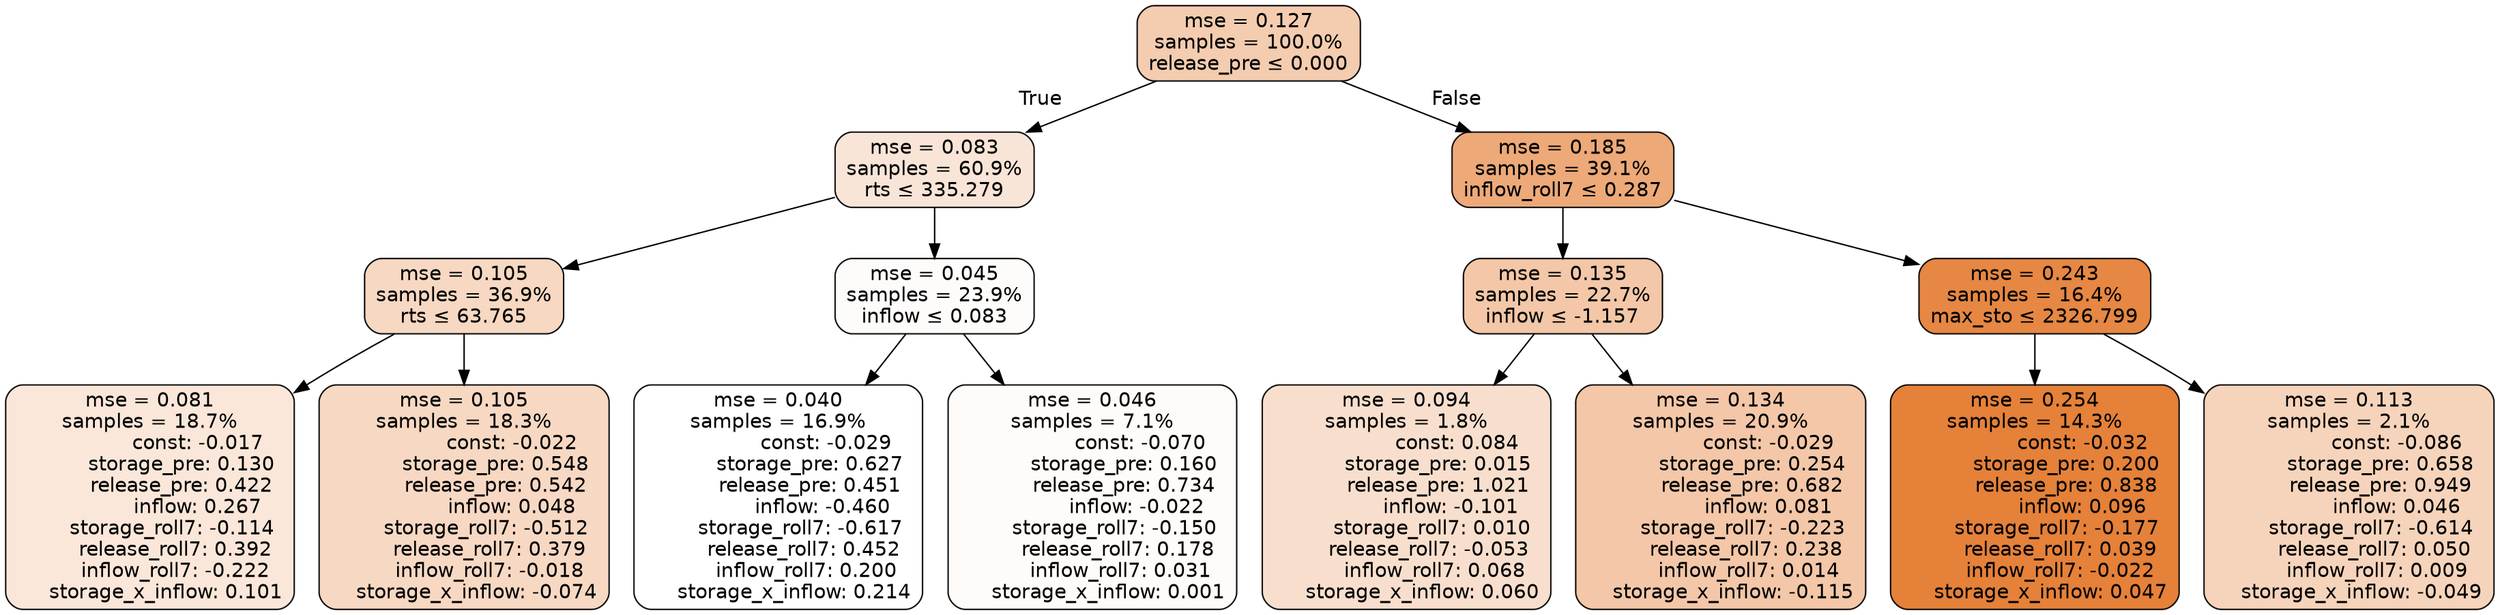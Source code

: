 digraph tree {
bgcolor="transparent"
node [shape=rectangle, style="filled, rounded", color="black", fontname=helvetica] ;
edge [fontname=helvetica] ;
	"0" [label="mse = 0.127
samples = 100.0%
release_pre &le; 0.000", fillcolor="#f4ccaf"]
	"1" [label="mse = 0.083
samples = 60.9%
rts &le; 335.279", fillcolor="#f9e5d7"]
	"2" [label="mse = 0.105
samples = 36.9%
rts &le; 63.765", fillcolor="#f7d8c2"]
	"3" [label="mse = 0.081
samples = 18.7%
               const: -0.017
          storage_pre: 0.130
          release_pre: 0.422
               inflow: 0.267
       storage_roll7: -0.114
        release_roll7: 0.392
        inflow_roll7: -0.222
     storage_x_inflow: 0.101", fillcolor="#fae7d9"]
	"4" [label="mse = 0.105
samples = 18.3%
               const: -0.022
          storage_pre: 0.548
          release_pre: 0.542
               inflow: 0.048
       storage_roll7: -0.512
        release_roll7: 0.379
        inflow_roll7: -0.018
    storage_x_inflow: -0.074", fillcolor="#f7d8c3"]
	"5" [label="mse = 0.045
samples = 23.9%
inflow &le; 0.083", fillcolor="#fefcfa"]
	"6" [label="mse = 0.040
samples = 16.9%
               const: -0.029
          storage_pre: 0.627
          release_pre: 0.451
              inflow: -0.460
       storage_roll7: -0.617
        release_roll7: 0.452
         inflow_roll7: 0.200
     storage_x_inflow: 0.214", fillcolor="#ffffff"]
	"7" [label="mse = 0.046
samples = 7.1%
               const: -0.070
          storage_pre: 0.160
          release_pre: 0.734
              inflow: -0.022
       storage_roll7: -0.150
        release_roll7: 0.178
         inflow_roll7: 0.031
     storage_x_inflow: 0.001", fillcolor="#fefbf9"]
	"8" [label="mse = 0.185
samples = 39.1%
inflow_roll7 &le; 0.287", fillcolor="#eda978"]
	"9" [label="mse = 0.135
samples = 22.7%
inflow &le; -1.157", fillcolor="#f3c7a7"]
	"10" [label="mse = 0.094
samples = 1.8%
                const: 0.084
          storage_pre: 0.015
          release_pre: 1.021
              inflow: -0.101
        storage_roll7: 0.010
       release_roll7: -0.053
         inflow_roll7: 0.068
     storage_x_inflow: 0.060", fillcolor="#f8dfcd"]
	"11" [label="mse = 0.134
samples = 20.9%
               const: -0.029
          storage_pre: 0.254
          release_pre: 0.682
               inflow: 0.081
       storage_roll7: -0.223
        release_roll7: 0.238
         inflow_roll7: 0.014
    storage_x_inflow: -0.115", fillcolor="#f3c7a8"]
	"12" [label="mse = 0.243
samples = 16.4%
max_sto &le; 2326.799", fillcolor="#e68743"]
	"13" [label="mse = 0.254
samples = 14.3%
               const: -0.032
          storage_pre: 0.200
          release_pre: 0.838
               inflow: 0.096
       storage_roll7: -0.177
        release_roll7: 0.039
        inflow_roll7: -0.022
     storage_x_inflow: 0.047", fillcolor="#e58139"]
	"14" [label="mse = 0.113
samples = 2.1%
               const: -0.086
          storage_pre: 0.658
          release_pre: 0.949
               inflow: 0.046
       storage_roll7: -0.614
        release_roll7: 0.050
         inflow_roll7: 0.009
    storage_x_inflow: -0.049", fillcolor="#f6d4bb"]

	"0" -> "1" [labeldistance=2.5, labelangle=45, headlabel="True"]
	"1" -> "2"
	"2" -> "3"
	"2" -> "4"
	"1" -> "5"
	"5" -> "6"
	"5" -> "7"
	"0" -> "8" [labeldistance=2.5, labelangle=-45, headlabel="False"]
	"8" -> "9"
	"9" -> "10"
	"9" -> "11"
	"8" -> "12"
	"12" -> "13"
	"12" -> "14"
}